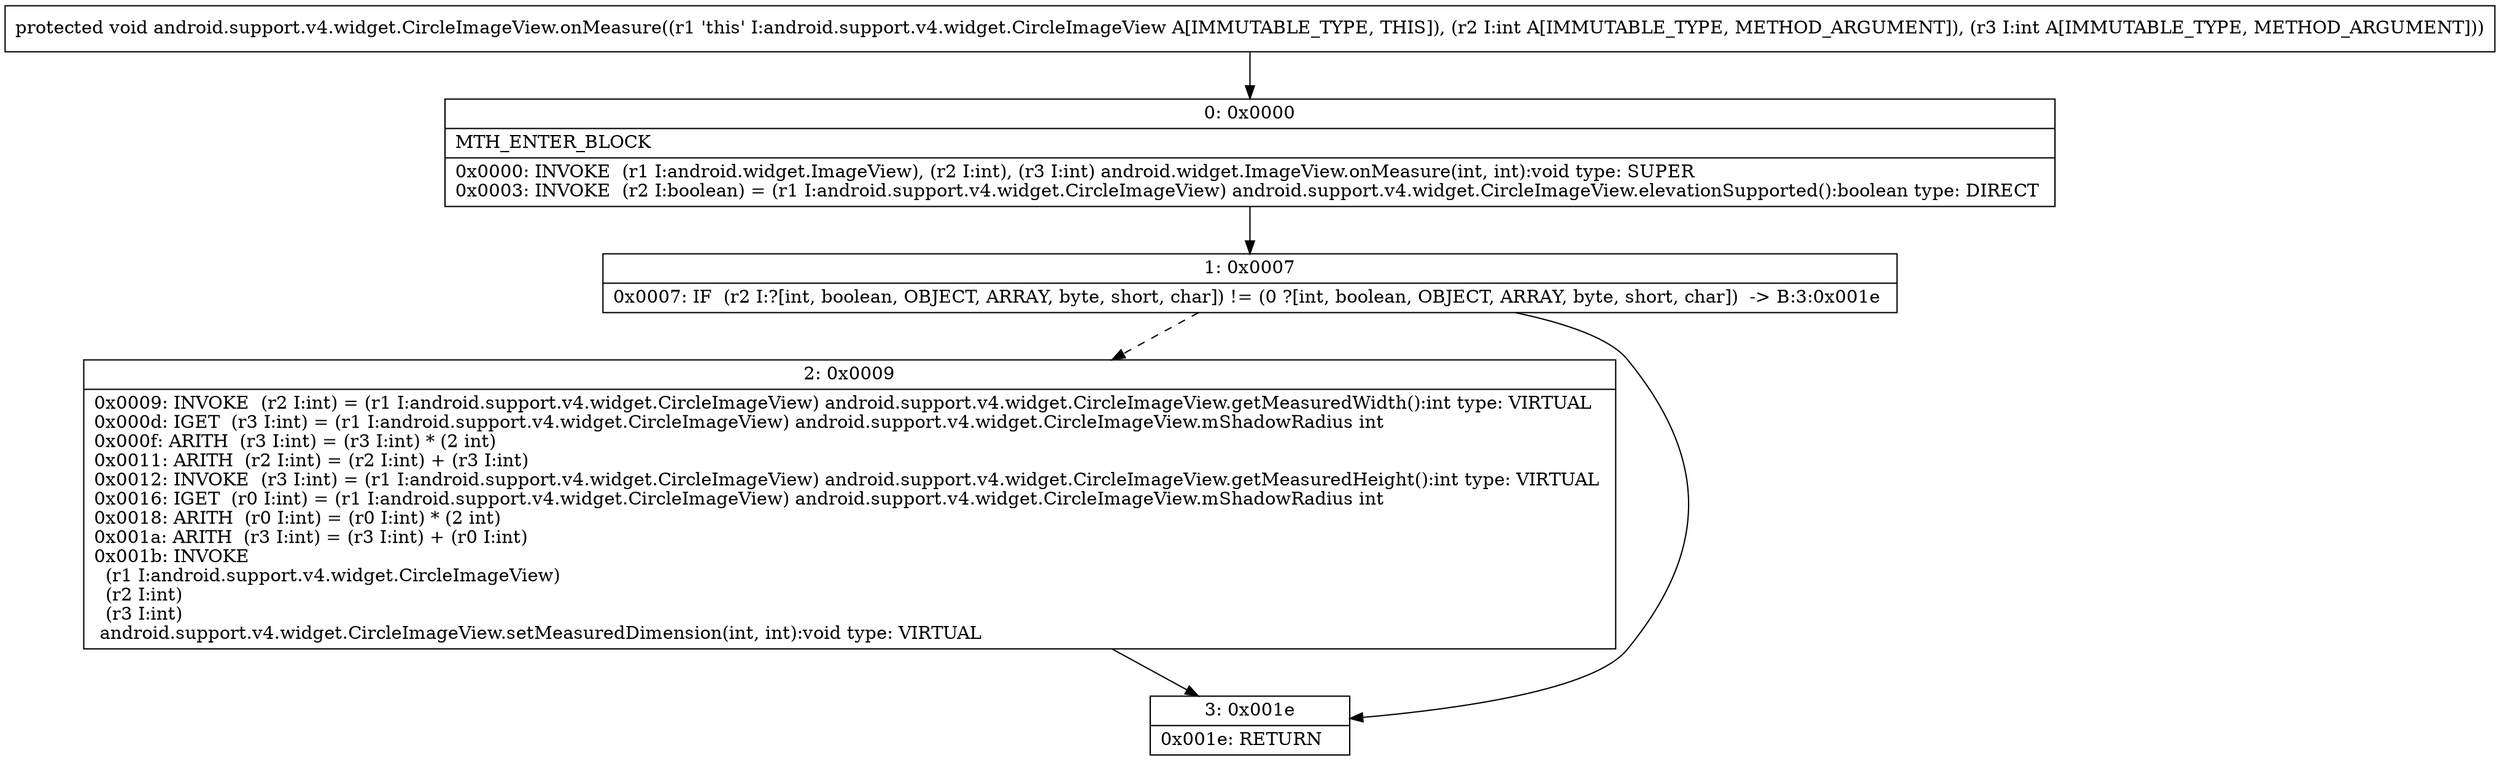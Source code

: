 digraph "CFG forandroid.support.v4.widget.CircleImageView.onMeasure(II)V" {
Node_0 [shape=record,label="{0\:\ 0x0000|MTH_ENTER_BLOCK\l|0x0000: INVOKE  (r1 I:android.widget.ImageView), (r2 I:int), (r3 I:int) android.widget.ImageView.onMeasure(int, int):void type: SUPER \l0x0003: INVOKE  (r2 I:boolean) = (r1 I:android.support.v4.widget.CircleImageView) android.support.v4.widget.CircleImageView.elevationSupported():boolean type: DIRECT \l}"];
Node_1 [shape=record,label="{1\:\ 0x0007|0x0007: IF  (r2 I:?[int, boolean, OBJECT, ARRAY, byte, short, char]) != (0 ?[int, boolean, OBJECT, ARRAY, byte, short, char])  \-\> B:3:0x001e \l}"];
Node_2 [shape=record,label="{2\:\ 0x0009|0x0009: INVOKE  (r2 I:int) = (r1 I:android.support.v4.widget.CircleImageView) android.support.v4.widget.CircleImageView.getMeasuredWidth():int type: VIRTUAL \l0x000d: IGET  (r3 I:int) = (r1 I:android.support.v4.widget.CircleImageView) android.support.v4.widget.CircleImageView.mShadowRadius int \l0x000f: ARITH  (r3 I:int) = (r3 I:int) * (2 int) \l0x0011: ARITH  (r2 I:int) = (r2 I:int) + (r3 I:int) \l0x0012: INVOKE  (r3 I:int) = (r1 I:android.support.v4.widget.CircleImageView) android.support.v4.widget.CircleImageView.getMeasuredHeight():int type: VIRTUAL \l0x0016: IGET  (r0 I:int) = (r1 I:android.support.v4.widget.CircleImageView) android.support.v4.widget.CircleImageView.mShadowRadius int \l0x0018: ARITH  (r0 I:int) = (r0 I:int) * (2 int) \l0x001a: ARITH  (r3 I:int) = (r3 I:int) + (r0 I:int) \l0x001b: INVOKE  \l  (r1 I:android.support.v4.widget.CircleImageView)\l  (r2 I:int)\l  (r3 I:int)\l android.support.v4.widget.CircleImageView.setMeasuredDimension(int, int):void type: VIRTUAL \l}"];
Node_3 [shape=record,label="{3\:\ 0x001e|0x001e: RETURN   \l}"];
MethodNode[shape=record,label="{protected void android.support.v4.widget.CircleImageView.onMeasure((r1 'this' I:android.support.v4.widget.CircleImageView A[IMMUTABLE_TYPE, THIS]), (r2 I:int A[IMMUTABLE_TYPE, METHOD_ARGUMENT]), (r3 I:int A[IMMUTABLE_TYPE, METHOD_ARGUMENT])) }"];
MethodNode -> Node_0;
Node_0 -> Node_1;
Node_1 -> Node_2[style=dashed];
Node_1 -> Node_3;
Node_2 -> Node_3;
}

